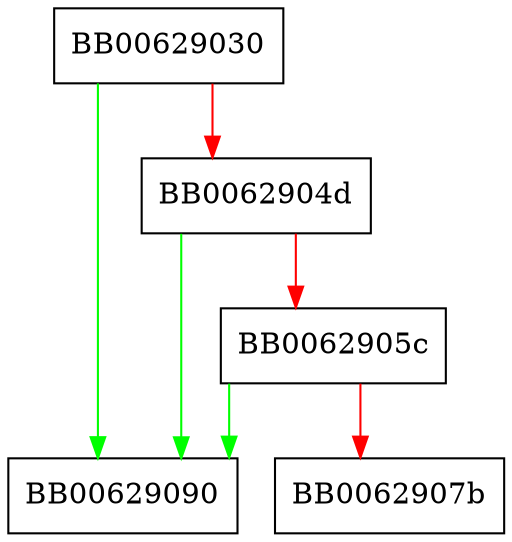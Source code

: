digraph ossl_prop_defn_get {
  node [shape="box"];
  graph [splines=ortho];
  BB00629030 -> BB00629090 [color="green"];
  BB00629030 -> BB0062904d [color="red"];
  BB0062904d -> BB00629090 [color="green"];
  BB0062904d -> BB0062905c [color="red"];
  BB0062905c -> BB00629090 [color="green"];
  BB0062905c -> BB0062907b [color="red"];
}